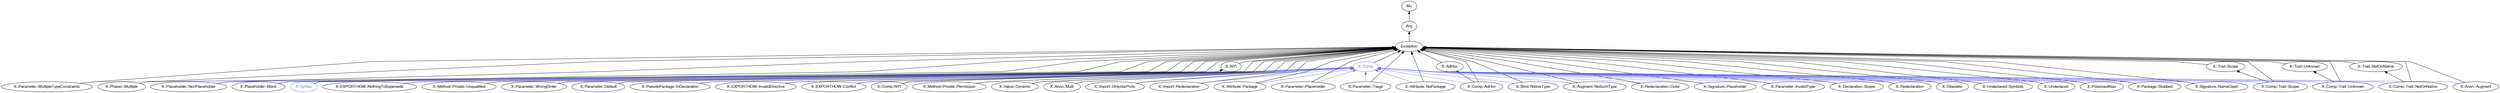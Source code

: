 digraph "perl6-type-graph" {
    rankdir=BT;
    splines=polyline;
    overlap=false; 
    // Types
    "X::Comp" [color="#6666FF", fontcolor="#6666FF", href="/type/X::Comp", fontname="FreeSans"];
    "Mu" [color="#000000", fontcolor="#000000", href="/type/Mu", fontname="FreeSans"];
    "Any" [color="#000000", fontcolor="#000000", href="/type/Any", fontname="FreeSans"];
    "Exception" [color="#000000", fontcolor="#000000", href="/type/Exception", fontname="FreeSans"];
    "X::Parameter::MultipleTypeConstraints" [color="#000000", fontcolor="#000000", href="/type/X::Parameter::MultipleTypeConstraints", fontname="FreeSans"];
    "X::Phaser::Multiple" [color="#000000", fontcolor="#000000", href="/type/X::Phaser::Multiple", fontname="FreeSans"];
    "X::Placeholder::NonPlaceholder" [color="#000000", fontcolor="#000000", href="/type/X::Placeholder::NonPlaceholder", fontname="FreeSans"];
    "X::Placeholder::Block" [color="#000000", fontcolor="#000000", href="/type/X::Placeholder::Block", fontname="FreeSans"];
    "X::Syntax" [color="#6666FF", fontcolor="#6666FF", href="/type/X::Syntax", fontname="FreeSans"];
    "X::EXPORTHOW::NothingToSupersede" [color="#000000", fontcolor="#000000", href="/type/X::EXPORTHOW::NothingToSupersede", fontname="FreeSans"];
    "X::Method::Private::Unqualified" [color="#000000", fontcolor="#000000", href="/type/X::Method::Private::Unqualified", fontname="FreeSans"];
    "X::Parameter::WrongOrder" [color="#000000", fontcolor="#000000", href="/type/X::Parameter::WrongOrder", fontname="FreeSans"];
    "X::Parameter::Default" [color="#000000", fontcolor="#000000", href="/type/X::Parameter::Default", fontname="FreeSans"];
    "X::PseudoPackage::InDeclaration" [color="#000000", fontcolor="#000000", href="/type/X::PseudoPackage::InDeclaration", fontname="FreeSans"];
    "X::EXPORTHOW::InvalidDirective" [color="#000000", fontcolor="#000000", href="/type/X::EXPORTHOW::InvalidDirective", fontname="FreeSans"];
    "X::EXPORTHOW::Conflict" [color="#000000", fontcolor="#000000", href="/type/X::EXPORTHOW::Conflict", fontname="FreeSans"];
    "X::NYI" [color="#000000", fontcolor="#000000", href="/type/X::NYI", fontname="FreeSans"];
    "X::Comp::NYI" [color="#000000", fontcolor="#000000", href="/type/X::Comp::NYI", fontname="FreeSans"];
    "X::Method::Private::Permission" [color="#000000", fontcolor="#000000", href="/type/X::Method::Private::Permission", fontname="FreeSans"];
    "X::Value::Dynamic" [color="#000000", fontcolor="#000000", href="/type/X::Value::Dynamic", fontname="FreeSans"];
    "X::Anon::Multi" [color="#000000", fontcolor="#000000", href="/type/X::Anon::Multi", fontname="FreeSans"];
    "X::Import::OnlystarProto" [color="#000000", fontcolor="#000000", href="/type/X::Import::OnlystarProto", fontname="FreeSans"];
    "X::Import::Redeclaration" [color="#000000", fontcolor="#000000", href="/type/X::Import::Redeclaration", fontname="FreeSans"];
    "X::Attribute::Package" [color="#000000", fontcolor="#000000", href="/type/X::Attribute::Package", fontname="FreeSans"];
    "X::Parameter::Placeholder" [color="#000000", fontcolor="#000000", href="/type/X::Parameter::Placeholder", fontname="FreeSans"];
    "X::Parameter::Twigil" [color="#000000", fontcolor="#000000", href="/type/X::Parameter::Twigil", fontname="FreeSans"];
    "X::Attribute::NoPackage" [color="#000000", fontcolor="#000000", href="/type/X::Attribute::NoPackage", fontname="FreeSans"];
    "X::AdHoc" [color="#000000", fontcolor="#000000", href="/type/X::AdHoc", fontname="FreeSans"];
    "X::Comp::AdHoc" [color="#000000", fontcolor="#000000", href="/type/X::Comp::AdHoc", fontname="FreeSans"];
    "X::Trait::Scope" [color="#000000", fontcolor="#000000", href="/type/X::Trait::Scope", fontname="FreeSans"];
    "X::Comp::Trait::Scope" [color="#000000", fontcolor="#000000", href="/type/X::Comp::Trait::Scope", fontname="FreeSans"];
    "X::Bind::NativeType" [color="#000000", fontcolor="#000000", href="/type/X::Bind::NativeType", fontname="FreeSans"];
    "X::Trait::Unknown" [color="#000000", fontcolor="#000000", href="/type/X::Trait::Unknown", fontname="FreeSans"];
    "X::Comp::Trait::Unknown" [color="#000000", fontcolor="#000000", href="/type/X::Comp::Trait::Unknown", fontname="FreeSans"];
    "X::Augment::NoSuchType" [color="#000000", fontcolor="#000000", href="/type/X::Augment::NoSuchType", fontname="FreeSans"];
    "X::Redeclaration::Outer" [color="#000000", fontcolor="#000000", href="/type/X::Redeclaration::Outer", fontname="FreeSans"];
    "X::Signature::Placeholder" [color="#000000", fontcolor="#000000", href="/type/X::Signature::Placeholder", fontname="FreeSans"];
    "X::Parameter::InvalidType" [color="#000000", fontcolor="#000000", href="/type/X::Parameter::InvalidType", fontname="FreeSans"];
    "X::Declaration::Scope" [color="#000000", fontcolor="#000000", href="/type/X::Declaration::Scope", fontname="FreeSans"];
    "X::Trait::NotOnNative" [color="#000000", fontcolor="#000000", href="/type/X::Trait::NotOnNative", fontname="FreeSans"];
    "X::Comp::Trait::NotOnNative" [color="#000000", fontcolor="#000000", href="/type/X::Comp::Trait::NotOnNative", fontname="FreeSans"];
    "X::Redeclaration" [color="#000000", fontcolor="#000000", href="/type/X::Redeclaration", fontname="FreeSans"];
    "X::Obsolete" [color="#000000", fontcolor="#000000", href="/type/X::Obsolete", fontname="FreeSans"];
    "X::Undeclared::Symbols" [color="#000000", fontcolor="#000000", href="/type/X::Undeclared::Symbols", fontname="FreeSans"];
    "X::Undeclared" [color="#000000", fontcolor="#000000", href="/type/X::Undeclared", fontname="FreeSans"];
    "X::PoisonedAlias" [color="#000000", fontcolor="#000000", href="/type/X::PoisonedAlias", fontname="FreeSans"];
    "X::Package::Stubbed" [color="#000000", fontcolor="#000000", href="/type/X::Package::Stubbed", fontname="FreeSans"];
    "X::Signature::NameClash" [color="#000000", fontcolor="#000000", href="/type/X::Signature::NameClash", fontname="FreeSans"];
    "X::Anon::Augment" [color="#000000", fontcolor="#000000", href="/type/X::Anon::Augment", fontname="FreeSans"];

    // Superclasses
    "X::Comp" -> "Exception" [color="#000000"];
    "Any" -> "Mu" [color="#000000"];
    "Exception" -> "Any" [color="#000000"];
    "X::Parameter::MultipleTypeConstraints" -> "Exception" [color="#000000"];
    "X::Phaser::Multiple" -> "Exception" [color="#000000"];
    "X::Placeholder::NonPlaceholder" -> "Exception" [color="#000000"];
    "X::Placeholder::Block" -> "Exception" [color="#000000"];
    "X::Syntax" -> "Exception" [color="#000000"];
    "X::EXPORTHOW::NothingToSupersede" -> "Exception" [color="#000000"];
    "X::Method::Private::Unqualified" -> "Exception" [color="#000000"];
    "X::Parameter::WrongOrder" -> "Exception" [color="#000000"];
    "X::Parameter::Default" -> "Exception" [color="#000000"];
    "X::PseudoPackage::InDeclaration" -> "Exception" [color="#000000"];
    "X::EXPORTHOW::InvalidDirective" -> "Exception" [color="#000000"];
    "X::EXPORTHOW::Conflict" -> "Exception" [color="#000000"];
    "X::NYI" -> "Exception" [color="#000000"];
    "X::Comp::NYI" -> "X::NYI" [color="#000000"];
    "X::Comp::NYI" -> "Exception" [color="#000000"];
    "X::Method::Private::Permission" -> "Exception" [color="#000000"];
    "X::Value::Dynamic" -> "Exception" [color="#000000"];
    "X::Anon::Multi" -> "Exception" [color="#000000"];
    "X::Import::OnlystarProto" -> "Exception" [color="#000000"];
    "X::Import::Redeclaration" -> "Exception" [color="#000000"];
    "X::Attribute::Package" -> "Exception" [color="#000000"];
    "X::Parameter::Placeholder" -> "Exception" [color="#000000"];
    "X::Parameter::Twigil" -> "Exception" [color="#000000"];
    "X::Attribute::NoPackage" -> "Exception" [color="#000000"];
    "X::AdHoc" -> "Exception" [color="#000000"];
    "X::Comp::AdHoc" -> "X::AdHoc" [color="#000000"];
    "X::Comp::AdHoc" -> "Exception" [color="#000000"];
    "X::Trait::Scope" -> "Exception" [color="#000000"];
    "X::Comp::Trait::Scope" -> "X::Trait::Scope" [color="#000000"];
    "X::Comp::Trait::Scope" -> "Exception" [color="#000000"];
    "X::Bind::NativeType" -> "Exception" [color="#000000"];
    "X::Trait::Unknown" -> "Exception" [color="#000000"];
    "X::Comp::Trait::Unknown" -> "X::Trait::Unknown" [color="#000000"];
    "X::Comp::Trait::Unknown" -> "Exception" [color="#000000"];
    "X::Augment::NoSuchType" -> "Exception" [color="#000000"];
    "X::Redeclaration::Outer" -> "Exception" [color="#000000"];
    "X::Signature::Placeholder" -> "Exception" [color="#000000"];
    "X::Parameter::InvalidType" -> "Exception" [color="#000000"];
    "X::Declaration::Scope" -> "Exception" [color="#000000"];
    "X::Trait::NotOnNative" -> "Exception" [color="#000000"];
    "X::Comp::Trait::NotOnNative" -> "X::Trait::NotOnNative" [color="#000000"];
    "X::Comp::Trait::NotOnNative" -> "Exception" [color="#000000"];
    "X::Redeclaration" -> "Exception" [color="#000000"];
    "X::Obsolete" -> "Exception" [color="#000000"];
    "X::Undeclared::Symbols" -> "Exception" [color="#000000"];
    "X::Undeclared" -> "Exception" [color="#000000"];
    "X::PoisonedAlias" -> "Exception" [color="#000000"];
    "X::Package::Stubbed" -> "Exception" [color="#000000"];
    "X::Signature::NameClash" -> "Exception" [color="#000000"];
    "X::Anon::Augment" -> "Exception" [color="#000000"];

    // Roles
    "X::Parameter::MultipleTypeConstraints" -> "X::Comp" [color="#6666FF"];
    "X::Phaser::Multiple" -> "X::Comp" [color="#6666FF"];
    "X::Placeholder::NonPlaceholder" -> "X::Comp" [color="#6666FF"];
    "X::Placeholder::Block" -> "X::Comp" [color="#6666FF"];
    "X::Syntax" -> "X::Comp" [color="#6666FF"];
    "X::EXPORTHOW::NothingToSupersede" -> "X::Comp" [color="#6666FF"];
    "X::Method::Private::Unqualified" -> "X::Comp" [color="#6666FF"];
    "X::Parameter::WrongOrder" -> "X::Comp" [color="#6666FF"];
    "X::Parameter::Default" -> "X::Comp" [color="#6666FF"];
    "X::PseudoPackage::InDeclaration" -> "X::Comp" [color="#6666FF"];
    "X::EXPORTHOW::InvalidDirective" -> "X::Comp" [color="#6666FF"];
    "X::EXPORTHOW::Conflict" -> "X::Comp" [color="#6666FF"];
    "X::Comp::NYI" -> "X::Comp" [color="#6666FF"];
    "X::Method::Private::Permission" -> "X::Comp" [color="#6666FF"];
    "X::Value::Dynamic" -> "X::Comp" [color="#6666FF"];
    "X::Anon::Multi" -> "X::Comp" [color="#6666FF"];
    "X::Import::OnlystarProto" -> "X::Comp" [color="#6666FF"];
    "X::Import::Redeclaration" -> "X::Comp" [color="#6666FF"];
    "X::Attribute::Package" -> "X::Comp" [color="#6666FF"];
    "X::Parameter::Placeholder" -> "X::Comp" [color="#6666FF"];
    "X::Parameter::Twigil" -> "X::Comp" [color="#6666FF"];
    "X::Attribute::NoPackage" -> "X::Comp" [color="#6666FF"];
    "X::Comp::AdHoc" -> "X::Comp" [color="#6666FF"];
    "X::Comp::Trait::Scope" -> "X::Comp" [color="#6666FF"];
    "X::Bind::NativeType" -> "X::Comp" [color="#6666FF"];
    "X::Comp::Trait::Unknown" -> "X::Comp" [color="#6666FF"];
    "X::Augment::NoSuchType" -> "X::Comp" [color="#6666FF"];
    "X::Redeclaration::Outer" -> "X::Comp" [color="#6666FF"];
    "X::Signature::Placeholder" -> "X::Comp" [color="#6666FF"];
    "X::Parameter::InvalidType" -> "X::Comp" [color="#6666FF"];
    "X::Declaration::Scope" -> "X::Comp" [color="#6666FF"];
    "X::Comp::Trait::NotOnNative" -> "X::Comp" [color="#6666FF"];
    "X::Redeclaration" -> "X::Comp" [color="#6666FF"];
    "X::Obsolete" -> "X::Comp" [color="#6666FF"];
    "X::Undeclared::Symbols" -> "X::Comp" [color="#6666FF"];
    "X::Undeclared" -> "X::Comp" [color="#6666FF"];
    "X::PoisonedAlias" -> "X::Comp" [color="#6666FF"];
    "X::Package::Stubbed" -> "X::Comp" [color="#6666FF"];
    "X::Signature::NameClash" -> "X::Comp" [color="#6666FF"];
    "X::Anon::Augment" -> "X::Comp" [color="#6666FF"];
}
